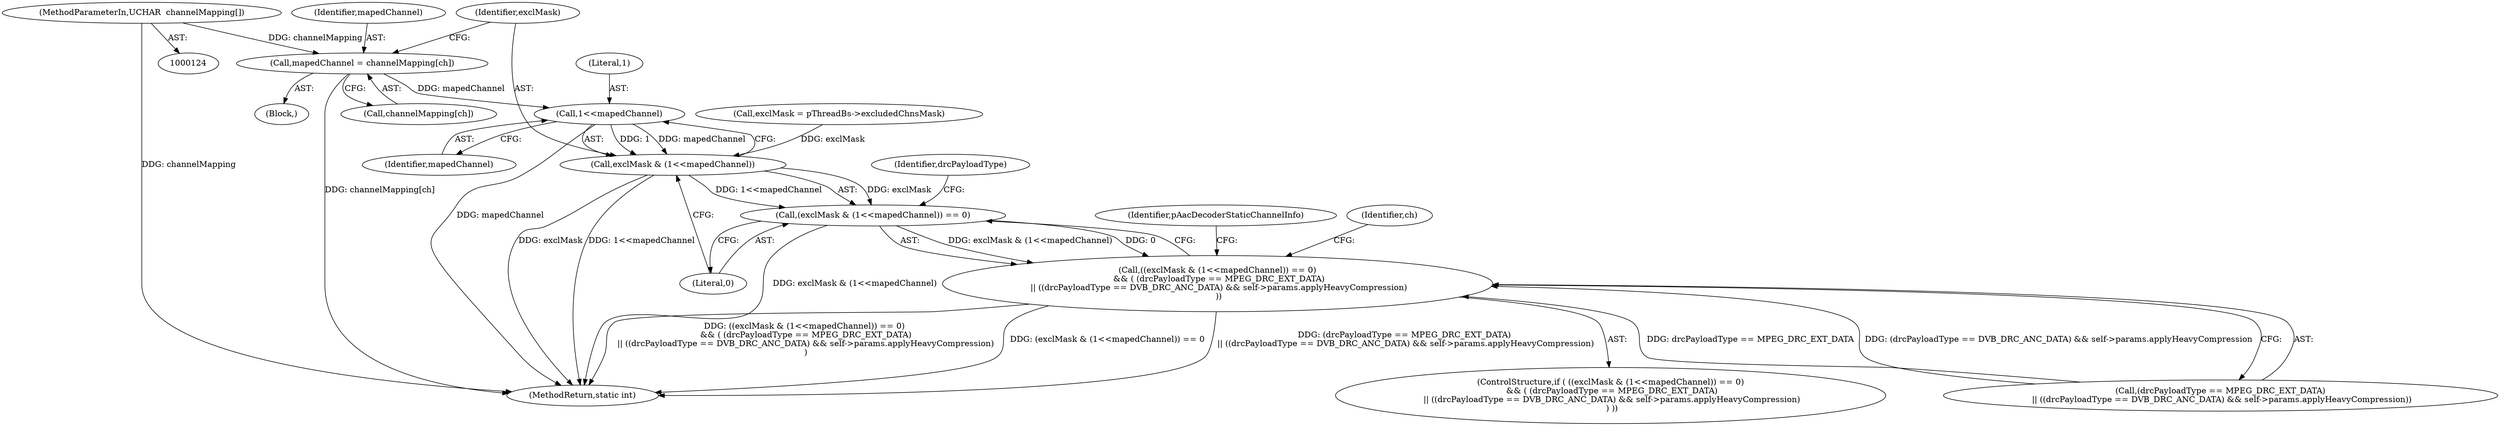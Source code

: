 digraph "0_Android_5d4405f601fa11a8955fd7611532c982420e4206@array" {
"1000588" [label="(Call,mapedChannel = channelMapping[ch])"];
"1000129" [label="(MethodParameterIn,UCHAR  channelMapping[])"];
"1000598" [label="(Call,1<<mapedChannel)"];
"1000596" [label="(Call,exclMask & (1<<mapedChannel))"];
"1000595" [label="(Call,(exclMask & (1<<mapedChannel)) == 0)"];
"1000594" [label="(Call,((exclMask & (1<<mapedChannel)) == 0)\n && ( (drcPayloadType == MPEG_DRC_EXT_DATA)\n || ((drcPayloadType == DVB_DRC_ANC_DATA) && self->params.applyHeavyCompression)\n ))"];
"1000598" [label="(Call,1<<mapedChannel)"];
"1000600" [label="(Identifier,mapedChannel)"];
"1000589" [label="(Identifier,mapedChannel)"];
"1000599" [label="(Literal,1)"];
"1000593" [label="(ControlStructure,if ( ((exclMask & (1<<mapedChannel)) == 0)\n && ( (drcPayloadType == MPEG_DRC_EXT_DATA)\n || ((drcPayloadType == DVB_DRC_ANC_DATA) && self->params.applyHeavyCompression)\n ) ))"];
"1000604" [label="(Identifier,drcPayloadType)"];
"1000588" [label="(Call,mapedChannel = channelMapping[ch])"];
"1000590" [label="(Call,channelMapping[ch])"];
"1000595" [label="(Call,(exclMask & (1<<mapedChannel)) == 0)"];
"1000602" [label="(Call,(drcPayloadType == MPEG_DRC_EXT_DATA)\n || ((drcPayloadType == DVB_DRC_ANC_DATA) && self->params.applyHeavyCompression))"];
"1000594" [label="(Call,((exclMask & (1<<mapedChannel)) == 0)\n && ( (drcPayloadType == MPEG_DRC_EXT_DATA)\n || ((drcPayloadType == DVB_DRC_ANC_DATA) && self->params.applyHeavyCompression)\n ))"];
"1000596" [label="(Call,exclMask & (1<<mapedChannel))"];
"1000619" [label="(Identifier,pAacDecoderStaticChannelInfo)"];
"1000525" [label="(Call,exclMask = pThreadBs->excludedChnsMask)"];
"1000597" [label="(Identifier,exclMask)"];
"1000586" [label="(Block,)"];
"1000585" [label="(Identifier,ch)"];
"1000129" [label="(MethodParameterIn,UCHAR  channelMapping[])"];
"1000601" [label="(Literal,0)"];
"1000660" [label="(MethodReturn,static int)"];
"1000588" -> "1000586"  [label="AST: "];
"1000588" -> "1000590"  [label="CFG: "];
"1000589" -> "1000588"  [label="AST: "];
"1000590" -> "1000588"  [label="AST: "];
"1000597" -> "1000588"  [label="CFG: "];
"1000588" -> "1000660"  [label="DDG: channelMapping[ch]"];
"1000129" -> "1000588"  [label="DDG: channelMapping"];
"1000588" -> "1000598"  [label="DDG: mapedChannel"];
"1000129" -> "1000124"  [label="AST: "];
"1000129" -> "1000660"  [label="DDG: channelMapping"];
"1000598" -> "1000596"  [label="AST: "];
"1000598" -> "1000600"  [label="CFG: "];
"1000599" -> "1000598"  [label="AST: "];
"1000600" -> "1000598"  [label="AST: "];
"1000596" -> "1000598"  [label="CFG: "];
"1000598" -> "1000660"  [label="DDG: mapedChannel"];
"1000598" -> "1000596"  [label="DDG: 1"];
"1000598" -> "1000596"  [label="DDG: mapedChannel"];
"1000596" -> "1000595"  [label="AST: "];
"1000597" -> "1000596"  [label="AST: "];
"1000601" -> "1000596"  [label="CFG: "];
"1000596" -> "1000660"  [label="DDG: 1<<mapedChannel"];
"1000596" -> "1000660"  [label="DDG: exclMask"];
"1000596" -> "1000595"  [label="DDG: exclMask"];
"1000596" -> "1000595"  [label="DDG: 1<<mapedChannel"];
"1000525" -> "1000596"  [label="DDG: exclMask"];
"1000595" -> "1000594"  [label="AST: "];
"1000595" -> "1000601"  [label="CFG: "];
"1000601" -> "1000595"  [label="AST: "];
"1000604" -> "1000595"  [label="CFG: "];
"1000594" -> "1000595"  [label="CFG: "];
"1000595" -> "1000660"  [label="DDG: exclMask & (1<<mapedChannel)"];
"1000595" -> "1000594"  [label="DDG: exclMask & (1<<mapedChannel)"];
"1000595" -> "1000594"  [label="DDG: 0"];
"1000594" -> "1000593"  [label="AST: "];
"1000594" -> "1000602"  [label="CFG: "];
"1000602" -> "1000594"  [label="AST: "];
"1000619" -> "1000594"  [label="CFG: "];
"1000585" -> "1000594"  [label="CFG: "];
"1000594" -> "1000660"  [label="DDG: (exclMask & (1<<mapedChannel)) == 0"];
"1000594" -> "1000660"  [label="DDG: (drcPayloadType == MPEG_DRC_EXT_DATA)\n || ((drcPayloadType == DVB_DRC_ANC_DATA) && self->params.applyHeavyCompression)"];
"1000594" -> "1000660"  [label="DDG: ((exclMask & (1<<mapedChannel)) == 0)\n && ( (drcPayloadType == MPEG_DRC_EXT_DATA)\n || ((drcPayloadType == DVB_DRC_ANC_DATA) && self->params.applyHeavyCompression)\n )"];
"1000602" -> "1000594"  [label="DDG: drcPayloadType == MPEG_DRC_EXT_DATA"];
"1000602" -> "1000594"  [label="DDG: (drcPayloadType == DVB_DRC_ANC_DATA) && self->params.applyHeavyCompression"];
}
